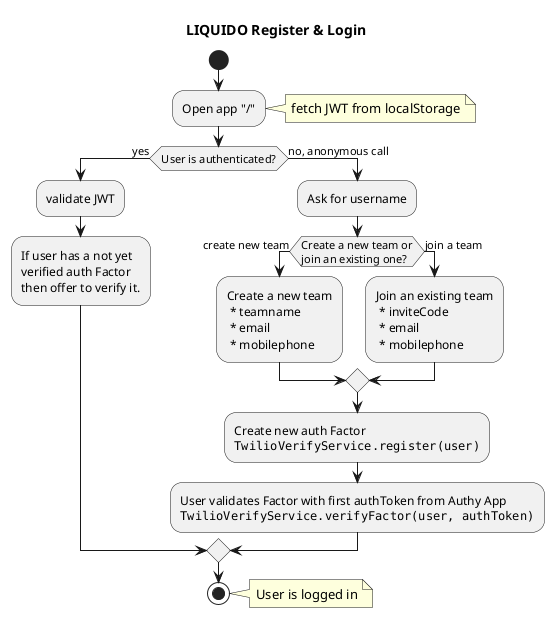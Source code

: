 @startuml

' skin rose

title LIQUIDO Register & Login

start

:Open app "/";

note right
  fetch JWT from localStorage
end note

if (User is authenticated?) then (yes)

  :validate JWT;

  :If user has a not yet
  verified auth Factor
  then offer to verify it.;

else (no, anonymous call)

  :Ask for username;

  if (Create a new team or\njoin an existing one?) then (create new team)

    :Create a new team
     * teamname
     * email
     * mobilephone;

  else (join a team)

    :Join an existing team
     * inviteCode
     * email
     * mobilephone;

  endif

  :Create new auth Factor
  ""TwilioVerifyService.register(user)"";

  :User validates Factor with first authToken from Authy App
  ""TwilioVerifyService.verifyFactor(user, authToken)"";

endif

stop

note right
  User is logged in
end note

@enduml